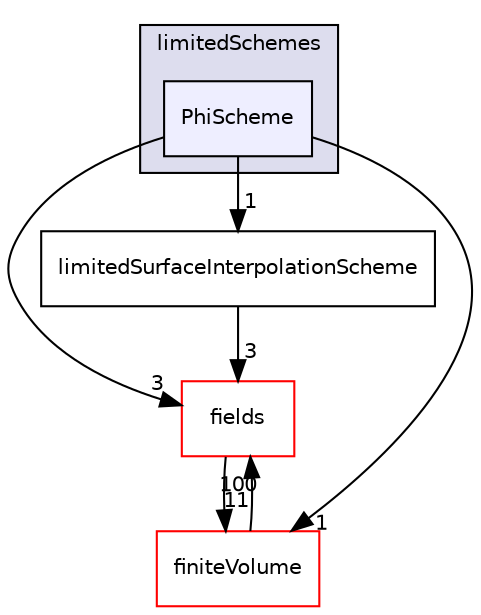digraph "src/finiteVolume/interpolation/surfaceInterpolation/limitedSchemes/PhiScheme" {
  bgcolor=transparent;
  compound=true
  node [ fontsize="10", fontname="Helvetica"];
  edge [ labelfontsize="10", labelfontname="Helvetica"];
  subgraph clusterdir_3b094e1ce2b3f641da0071aec2c4e694 {
    graph [ bgcolor="#ddddee", pencolor="black", label="limitedSchemes" fontname="Helvetica", fontsize="10", URL="dir_3b094e1ce2b3f641da0071aec2c4e694.html"]
  dir_947c2e66dae27c0a8bdd797802b3a770 [shape=box, label="PhiScheme", style="filled", fillcolor="#eeeeff", pencolor="black", URL="dir_947c2e66dae27c0a8bdd797802b3a770.html"];
  }
  dir_25ab4a83a983f7bb7a38b7f63bb141b7 [shape=box label="fields" color="red" URL="dir_25ab4a83a983f7bb7a38b7f63bb141b7.html"];
  dir_2ea871e4defbdbd60808750cae643c63 [shape=box label="finiteVolume" color="red" URL="dir_2ea871e4defbdbd60808750cae643c63.html"];
  dir_4f765f4be874e7c1018013a8d8ff5f6d [shape=box label="limitedSurfaceInterpolationScheme" URL="dir_4f765f4be874e7c1018013a8d8ff5f6d.html"];
  dir_25ab4a83a983f7bb7a38b7f63bb141b7->dir_2ea871e4defbdbd60808750cae643c63 [headlabel="11", labeldistance=1.5 headhref="dir_000906_001033.html"];
  dir_2ea871e4defbdbd60808750cae643c63->dir_25ab4a83a983f7bb7a38b7f63bb141b7 [headlabel="100", labeldistance=1.5 headhref="dir_001033_000906.html"];
  dir_947c2e66dae27c0a8bdd797802b3a770->dir_25ab4a83a983f7bb7a38b7f63bb141b7 [headlabel="3", labeldistance=1.5 headhref="dir_001175_000906.html"];
  dir_947c2e66dae27c0a8bdd797802b3a770->dir_2ea871e4defbdbd60808750cae643c63 [headlabel="1", labeldistance=1.5 headhref="dir_001175_001033.html"];
  dir_947c2e66dae27c0a8bdd797802b3a770->dir_4f765f4be874e7c1018013a8d8ff5f6d [headlabel="1", labeldistance=1.5 headhref="dir_001175_001169.html"];
  dir_4f765f4be874e7c1018013a8d8ff5f6d->dir_25ab4a83a983f7bb7a38b7f63bb141b7 [headlabel="3", labeldistance=1.5 headhref="dir_001169_000906.html"];
}
